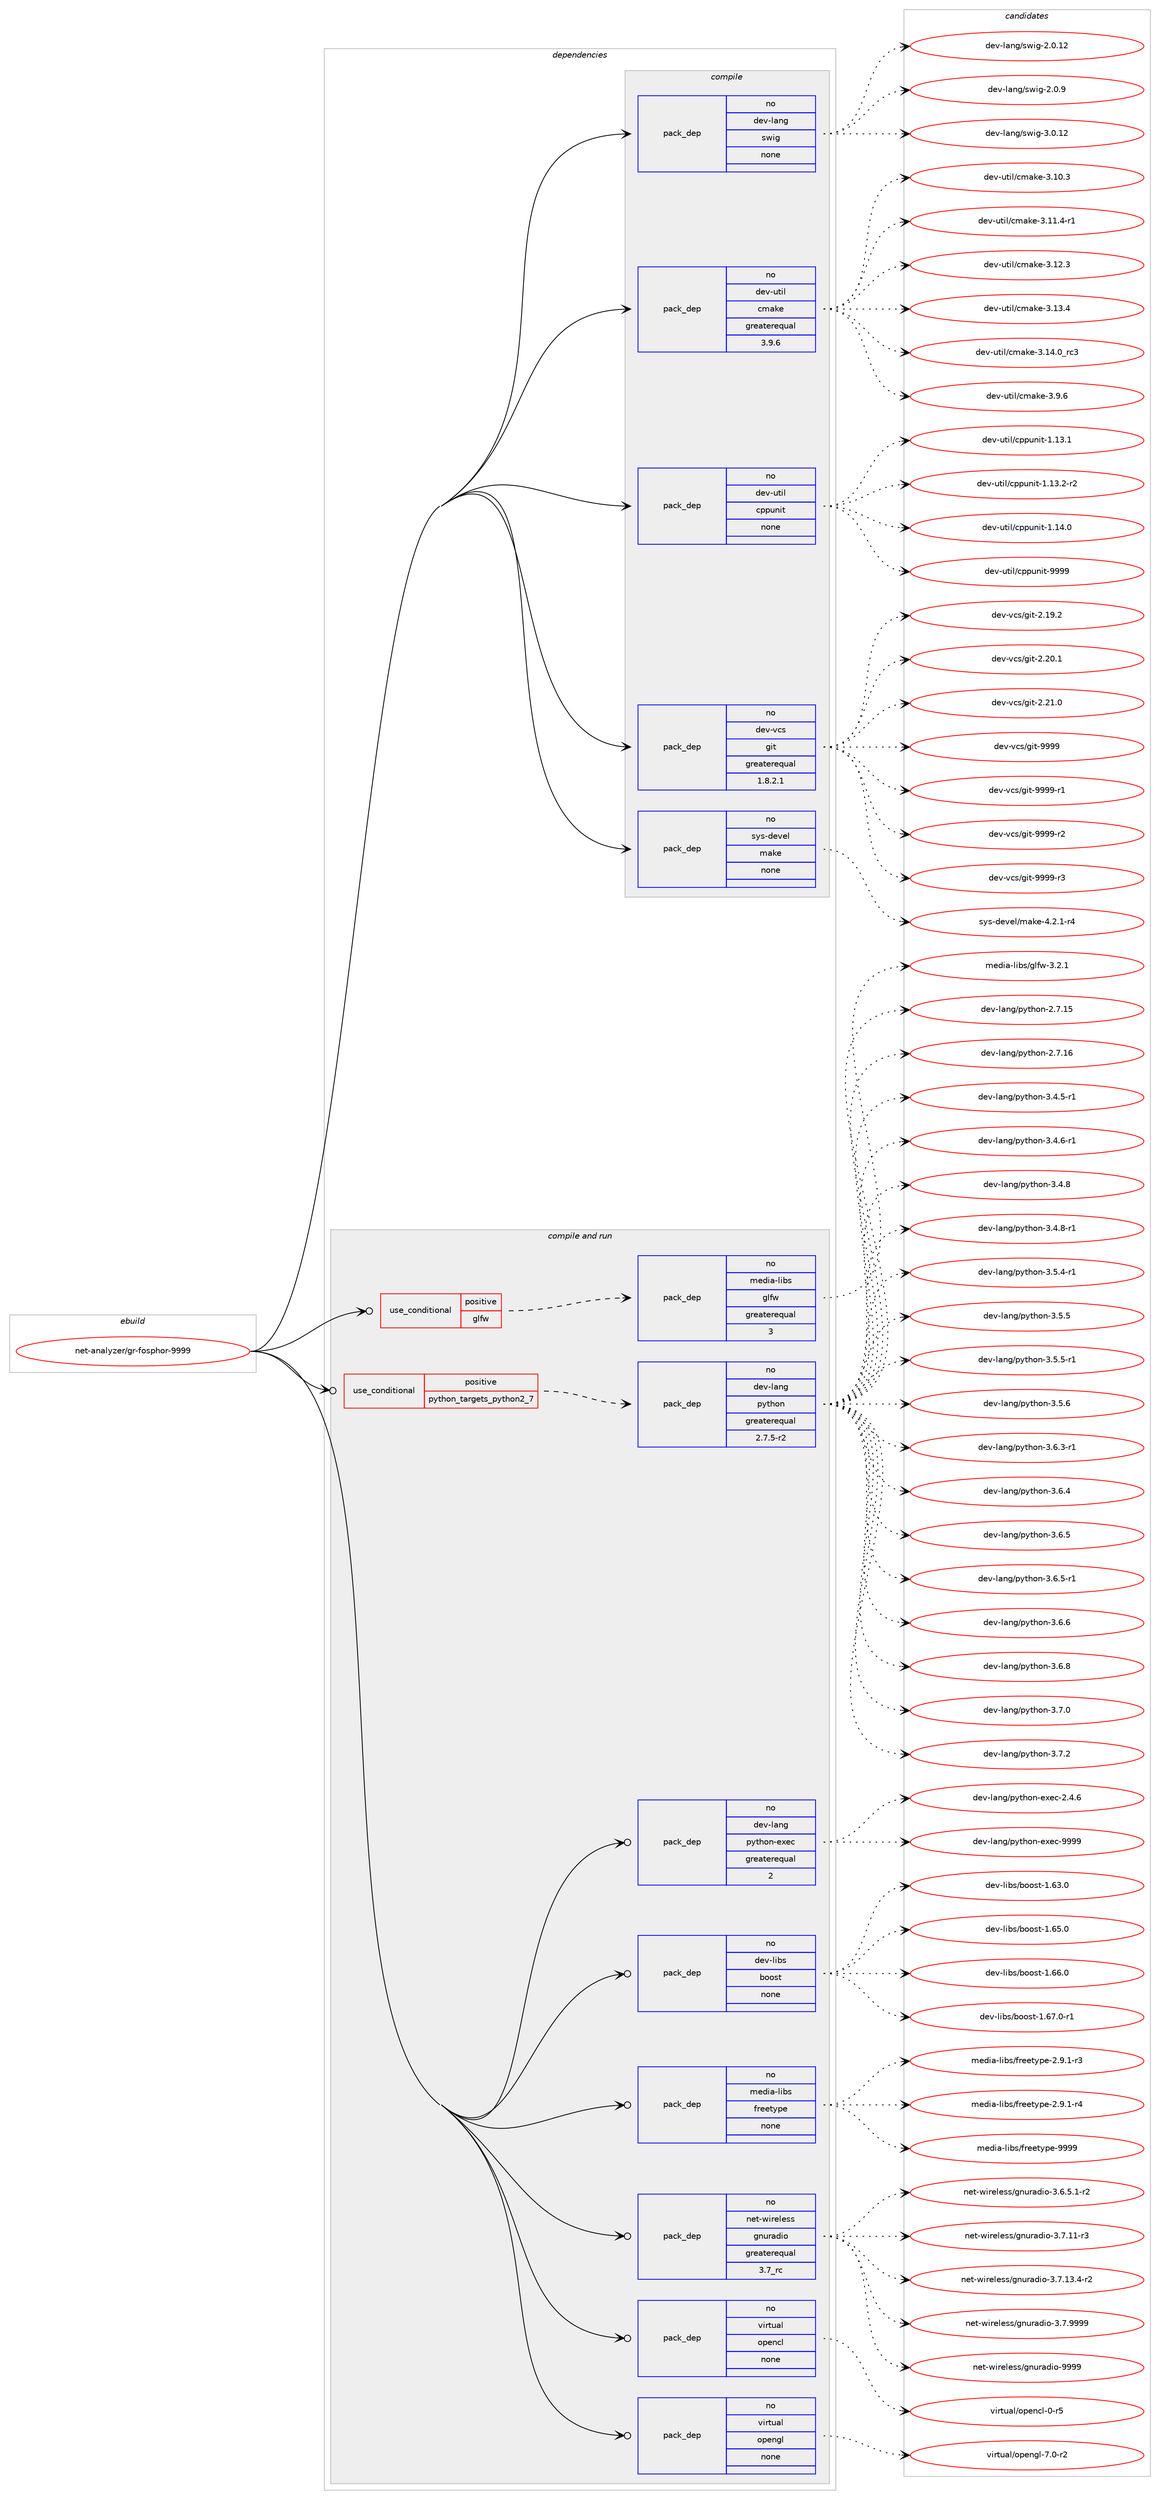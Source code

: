 digraph prolog {

# *************
# Graph options
# *************

newrank=true;
concentrate=true;
compound=true;
graph [rankdir=LR,fontname=Helvetica,fontsize=10,ranksep=1.5];#, ranksep=2.5, nodesep=0.2];
edge  [arrowhead=vee];
node  [fontname=Helvetica,fontsize=10];

# **********
# The ebuild
# **********

subgraph cluster_leftcol {
color=gray;
rank=same;
label=<<i>ebuild</i>>;
id [label="net-analyzer/gr-fosphor-9999", color=red, width=4, href="../net-analyzer/gr-fosphor-9999.svg"];
}

# ****************
# The dependencies
# ****************

subgraph cluster_midcol {
color=gray;
label=<<i>dependencies</i>>;
subgraph cluster_compile {
fillcolor="#eeeeee";
style=filled;
label=<<i>compile</i>>;
subgraph pack1174531 {
dependency1642812 [label=<<TABLE BORDER="0" CELLBORDER="1" CELLSPACING="0" CELLPADDING="4" WIDTH="220"><TR><TD ROWSPAN="6" CELLPADDING="30">pack_dep</TD></TR><TR><TD WIDTH="110">no</TD></TR><TR><TD>dev-lang</TD></TR><TR><TD>swig</TD></TR><TR><TD>none</TD></TR><TR><TD></TD></TR></TABLE>>, shape=none, color=blue];
}
id:e -> dependency1642812:w [weight=20,style="solid",arrowhead="vee"];
subgraph pack1174532 {
dependency1642813 [label=<<TABLE BORDER="0" CELLBORDER="1" CELLSPACING="0" CELLPADDING="4" WIDTH="220"><TR><TD ROWSPAN="6" CELLPADDING="30">pack_dep</TD></TR><TR><TD WIDTH="110">no</TD></TR><TR><TD>dev-util</TD></TR><TR><TD>cmake</TD></TR><TR><TD>greaterequal</TD></TR><TR><TD>3.9.6</TD></TR></TABLE>>, shape=none, color=blue];
}
id:e -> dependency1642813:w [weight=20,style="solid",arrowhead="vee"];
subgraph pack1174533 {
dependency1642814 [label=<<TABLE BORDER="0" CELLBORDER="1" CELLSPACING="0" CELLPADDING="4" WIDTH="220"><TR><TD ROWSPAN="6" CELLPADDING="30">pack_dep</TD></TR><TR><TD WIDTH="110">no</TD></TR><TR><TD>dev-util</TD></TR><TR><TD>cppunit</TD></TR><TR><TD>none</TD></TR><TR><TD></TD></TR></TABLE>>, shape=none, color=blue];
}
id:e -> dependency1642814:w [weight=20,style="solid",arrowhead="vee"];
subgraph pack1174534 {
dependency1642815 [label=<<TABLE BORDER="0" CELLBORDER="1" CELLSPACING="0" CELLPADDING="4" WIDTH="220"><TR><TD ROWSPAN="6" CELLPADDING="30">pack_dep</TD></TR><TR><TD WIDTH="110">no</TD></TR><TR><TD>dev-vcs</TD></TR><TR><TD>git</TD></TR><TR><TD>greaterequal</TD></TR><TR><TD>1.8.2.1</TD></TR></TABLE>>, shape=none, color=blue];
}
id:e -> dependency1642815:w [weight=20,style="solid",arrowhead="vee"];
subgraph pack1174535 {
dependency1642816 [label=<<TABLE BORDER="0" CELLBORDER="1" CELLSPACING="0" CELLPADDING="4" WIDTH="220"><TR><TD ROWSPAN="6" CELLPADDING="30">pack_dep</TD></TR><TR><TD WIDTH="110">no</TD></TR><TR><TD>sys-devel</TD></TR><TR><TD>make</TD></TR><TR><TD>none</TD></TR><TR><TD></TD></TR></TABLE>>, shape=none, color=blue];
}
id:e -> dependency1642816:w [weight=20,style="solid",arrowhead="vee"];
}
subgraph cluster_compileandrun {
fillcolor="#eeeeee";
style=filled;
label=<<i>compile and run</i>>;
subgraph cond441745 {
dependency1642817 [label=<<TABLE BORDER="0" CELLBORDER="1" CELLSPACING="0" CELLPADDING="4"><TR><TD ROWSPAN="3" CELLPADDING="10">use_conditional</TD></TR><TR><TD>positive</TD></TR><TR><TD>glfw</TD></TR></TABLE>>, shape=none, color=red];
subgraph pack1174536 {
dependency1642818 [label=<<TABLE BORDER="0" CELLBORDER="1" CELLSPACING="0" CELLPADDING="4" WIDTH="220"><TR><TD ROWSPAN="6" CELLPADDING="30">pack_dep</TD></TR><TR><TD WIDTH="110">no</TD></TR><TR><TD>media-libs</TD></TR><TR><TD>glfw</TD></TR><TR><TD>greaterequal</TD></TR><TR><TD>3</TD></TR></TABLE>>, shape=none, color=blue];
}
dependency1642817:e -> dependency1642818:w [weight=20,style="dashed",arrowhead="vee"];
}
id:e -> dependency1642817:w [weight=20,style="solid",arrowhead="odotvee"];
subgraph cond441746 {
dependency1642819 [label=<<TABLE BORDER="0" CELLBORDER="1" CELLSPACING="0" CELLPADDING="4"><TR><TD ROWSPAN="3" CELLPADDING="10">use_conditional</TD></TR><TR><TD>positive</TD></TR><TR><TD>python_targets_python2_7</TD></TR></TABLE>>, shape=none, color=red];
subgraph pack1174537 {
dependency1642820 [label=<<TABLE BORDER="0" CELLBORDER="1" CELLSPACING="0" CELLPADDING="4" WIDTH="220"><TR><TD ROWSPAN="6" CELLPADDING="30">pack_dep</TD></TR><TR><TD WIDTH="110">no</TD></TR><TR><TD>dev-lang</TD></TR><TR><TD>python</TD></TR><TR><TD>greaterequal</TD></TR><TR><TD>2.7.5-r2</TD></TR></TABLE>>, shape=none, color=blue];
}
dependency1642819:e -> dependency1642820:w [weight=20,style="dashed",arrowhead="vee"];
}
id:e -> dependency1642819:w [weight=20,style="solid",arrowhead="odotvee"];
subgraph pack1174538 {
dependency1642821 [label=<<TABLE BORDER="0" CELLBORDER="1" CELLSPACING="0" CELLPADDING="4" WIDTH="220"><TR><TD ROWSPAN="6" CELLPADDING="30">pack_dep</TD></TR><TR><TD WIDTH="110">no</TD></TR><TR><TD>dev-lang</TD></TR><TR><TD>python-exec</TD></TR><TR><TD>greaterequal</TD></TR><TR><TD>2</TD></TR></TABLE>>, shape=none, color=blue];
}
id:e -> dependency1642821:w [weight=20,style="solid",arrowhead="odotvee"];
subgraph pack1174539 {
dependency1642822 [label=<<TABLE BORDER="0" CELLBORDER="1" CELLSPACING="0" CELLPADDING="4" WIDTH="220"><TR><TD ROWSPAN="6" CELLPADDING="30">pack_dep</TD></TR><TR><TD WIDTH="110">no</TD></TR><TR><TD>dev-libs</TD></TR><TR><TD>boost</TD></TR><TR><TD>none</TD></TR><TR><TD></TD></TR></TABLE>>, shape=none, color=blue];
}
id:e -> dependency1642822:w [weight=20,style="solid",arrowhead="odotvee"];
subgraph pack1174540 {
dependency1642823 [label=<<TABLE BORDER="0" CELLBORDER="1" CELLSPACING="0" CELLPADDING="4" WIDTH="220"><TR><TD ROWSPAN="6" CELLPADDING="30">pack_dep</TD></TR><TR><TD WIDTH="110">no</TD></TR><TR><TD>media-libs</TD></TR><TR><TD>freetype</TD></TR><TR><TD>none</TD></TR><TR><TD></TD></TR></TABLE>>, shape=none, color=blue];
}
id:e -> dependency1642823:w [weight=20,style="solid",arrowhead="odotvee"];
subgraph pack1174541 {
dependency1642824 [label=<<TABLE BORDER="0" CELLBORDER="1" CELLSPACING="0" CELLPADDING="4" WIDTH="220"><TR><TD ROWSPAN="6" CELLPADDING="30">pack_dep</TD></TR><TR><TD WIDTH="110">no</TD></TR><TR><TD>net-wireless</TD></TR><TR><TD>gnuradio</TD></TR><TR><TD>greaterequal</TD></TR><TR><TD>3.7_rc</TD></TR></TABLE>>, shape=none, color=blue];
}
id:e -> dependency1642824:w [weight=20,style="solid",arrowhead="odotvee"];
subgraph pack1174542 {
dependency1642825 [label=<<TABLE BORDER="0" CELLBORDER="1" CELLSPACING="0" CELLPADDING="4" WIDTH="220"><TR><TD ROWSPAN="6" CELLPADDING="30">pack_dep</TD></TR><TR><TD WIDTH="110">no</TD></TR><TR><TD>virtual</TD></TR><TR><TD>opencl</TD></TR><TR><TD>none</TD></TR><TR><TD></TD></TR></TABLE>>, shape=none, color=blue];
}
id:e -> dependency1642825:w [weight=20,style="solid",arrowhead="odotvee"];
subgraph pack1174543 {
dependency1642826 [label=<<TABLE BORDER="0" CELLBORDER="1" CELLSPACING="0" CELLPADDING="4" WIDTH="220"><TR><TD ROWSPAN="6" CELLPADDING="30">pack_dep</TD></TR><TR><TD WIDTH="110">no</TD></TR><TR><TD>virtual</TD></TR><TR><TD>opengl</TD></TR><TR><TD>none</TD></TR><TR><TD></TD></TR></TABLE>>, shape=none, color=blue];
}
id:e -> dependency1642826:w [weight=20,style="solid",arrowhead="odotvee"];
}
subgraph cluster_run {
fillcolor="#eeeeee";
style=filled;
label=<<i>run</i>>;
}
}

# **************
# The candidates
# **************

subgraph cluster_choices {
rank=same;
color=gray;
label=<<i>candidates</i>>;

subgraph choice1174531 {
color=black;
nodesep=1;
choice10010111845108971101034711511910510345504648464950 [label="dev-lang/swig-2.0.12", color=red, width=4,href="../dev-lang/swig-2.0.12.svg"];
choice100101118451089711010347115119105103455046484657 [label="dev-lang/swig-2.0.9", color=red, width=4,href="../dev-lang/swig-2.0.9.svg"];
choice10010111845108971101034711511910510345514648464950 [label="dev-lang/swig-3.0.12", color=red, width=4,href="../dev-lang/swig-3.0.12.svg"];
dependency1642812:e -> choice10010111845108971101034711511910510345504648464950:w [style=dotted,weight="100"];
dependency1642812:e -> choice100101118451089711010347115119105103455046484657:w [style=dotted,weight="100"];
dependency1642812:e -> choice10010111845108971101034711511910510345514648464950:w [style=dotted,weight="100"];
}
subgraph choice1174532 {
color=black;
nodesep=1;
choice1001011184511711610510847991099710710145514649484651 [label="dev-util/cmake-3.10.3", color=red, width=4,href="../dev-util/cmake-3.10.3.svg"];
choice10010111845117116105108479910997107101455146494946524511449 [label="dev-util/cmake-3.11.4-r1", color=red, width=4,href="../dev-util/cmake-3.11.4-r1.svg"];
choice1001011184511711610510847991099710710145514649504651 [label="dev-util/cmake-3.12.3", color=red, width=4,href="../dev-util/cmake-3.12.3.svg"];
choice1001011184511711610510847991099710710145514649514652 [label="dev-util/cmake-3.13.4", color=red, width=4,href="../dev-util/cmake-3.13.4.svg"];
choice1001011184511711610510847991099710710145514649524648951149951 [label="dev-util/cmake-3.14.0_rc3", color=red, width=4,href="../dev-util/cmake-3.14.0_rc3.svg"];
choice10010111845117116105108479910997107101455146574654 [label="dev-util/cmake-3.9.6", color=red, width=4,href="../dev-util/cmake-3.9.6.svg"];
dependency1642813:e -> choice1001011184511711610510847991099710710145514649484651:w [style=dotted,weight="100"];
dependency1642813:e -> choice10010111845117116105108479910997107101455146494946524511449:w [style=dotted,weight="100"];
dependency1642813:e -> choice1001011184511711610510847991099710710145514649504651:w [style=dotted,weight="100"];
dependency1642813:e -> choice1001011184511711610510847991099710710145514649514652:w [style=dotted,weight="100"];
dependency1642813:e -> choice1001011184511711610510847991099710710145514649524648951149951:w [style=dotted,weight="100"];
dependency1642813:e -> choice10010111845117116105108479910997107101455146574654:w [style=dotted,weight="100"];
}
subgraph choice1174533 {
color=black;
nodesep=1;
choice10010111845117116105108479911211211711010511645494649514649 [label="dev-util/cppunit-1.13.1", color=red, width=4,href="../dev-util/cppunit-1.13.1.svg"];
choice100101118451171161051084799112112117110105116454946495146504511450 [label="dev-util/cppunit-1.13.2-r2", color=red, width=4,href="../dev-util/cppunit-1.13.2-r2.svg"];
choice10010111845117116105108479911211211711010511645494649524648 [label="dev-util/cppunit-1.14.0", color=red, width=4,href="../dev-util/cppunit-1.14.0.svg"];
choice1001011184511711610510847991121121171101051164557575757 [label="dev-util/cppunit-9999", color=red, width=4,href="../dev-util/cppunit-9999.svg"];
dependency1642814:e -> choice10010111845117116105108479911211211711010511645494649514649:w [style=dotted,weight="100"];
dependency1642814:e -> choice100101118451171161051084799112112117110105116454946495146504511450:w [style=dotted,weight="100"];
dependency1642814:e -> choice10010111845117116105108479911211211711010511645494649524648:w [style=dotted,weight="100"];
dependency1642814:e -> choice1001011184511711610510847991121121171101051164557575757:w [style=dotted,weight="100"];
}
subgraph choice1174534 {
color=black;
nodesep=1;
choice10010111845118991154710310511645504649574650 [label="dev-vcs/git-2.19.2", color=red, width=4,href="../dev-vcs/git-2.19.2.svg"];
choice10010111845118991154710310511645504650484649 [label="dev-vcs/git-2.20.1", color=red, width=4,href="../dev-vcs/git-2.20.1.svg"];
choice10010111845118991154710310511645504650494648 [label="dev-vcs/git-2.21.0", color=red, width=4,href="../dev-vcs/git-2.21.0.svg"];
choice1001011184511899115471031051164557575757 [label="dev-vcs/git-9999", color=red, width=4,href="../dev-vcs/git-9999.svg"];
choice10010111845118991154710310511645575757574511449 [label="dev-vcs/git-9999-r1", color=red, width=4,href="../dev-vcs/git-9999-r1.svg"];
choice10010111845118991154710310511645575757574511450 [label="dev-vcs/git-9999-r2", color=red, width=4,href="../dev-vcs/git-9999-r2.svg"];
choice10010111845118991154710310511645575757574511451 [label="dev-vcs/git-9999-r3", color=red, width=4,href="../dev-vcs/git-9999-r3.svg"];
dependency1642815:e -> choice10010111845118991154710310511645504649574650:w [style=dotted,weight="100"];
dependency1642815:e -> choice10010111845118991154710310511645504650484649:w [style=dotted,weight="100"];
dependency1642815:e -> choice10010111845118991154710310511645504650494648:w [style=dotted,weight="100"];
dependency1642815:e -> choice1001011184511899115471031051164557575757:w [style=dotted,weight="100"];
dependency1642815:e -> choice10010111845118991154710310511645575757574511449:w [style=dotted,weight="100"];
dependency1642815:e -> choice10010111845118991154710310511645575757574511450:w [style=dotted,weight="100"];
dependency1642815:e -> choice10010111845118991154710310511645575757574511451:w [style=dotted,weight="100"];
}
subgraph choice1174535 {
color=black;
nodesep=1;
choice1151211154510010111810110847109971071014552465046494511452 [label="sys-devel/make-4.2.1-r4", color=red, width=4,href="../sys-devel/make-4.2.1-r4.svg"];
dependency1642816:e -> choice1151211154510010111810110847109971071014552465046494511452:w [style=dotted,weight="100"];
}
subgraph choice1174536 {
color=black;
nodesep=1;
choice10910110010597451081059811547103108102119455146504649 [label="media-libs/glfw-3.2.1", color=red, width=4,href="../media-libs/glfw-3.2.1.svg"];
dependency1642818:e -> choice10910110010597451081059811547103108102119455146504649:w [style=dotted,weight="100"];
}
subgraph choice1174537 {
color=black;
nodesep=1;
choice10010111845108971101034711212111610411111045504655464953 [label="dev-lang/python-2.7.15", color=red, width=4,href="../dev-lang/python-2.7.15.svg"];
choice10010111845108971101034711212111610411111045504655464954 [label="dev-lang/python-2.7.16", color=red, width=4,href="../dev-lang/python-2.7.16.svg"];
choice1001011184510897110103471121211161041111104551465246534511449 [label="dev-lang/python-3.4.5-r1", color=red, width=4,href="../dev-lang/python-3.4.5-r1.svg"];
choice1001011184510897110103471121211161041111104551465246544511449 [label="dev-lang/python-3.4.6-r1", color=red, width=4,href="../dev-lang/python-3.4.6-r1.svg"];
choice100101118451089711010347112121116104111110455146524656 [label="dev-lang/python-3.4.8", color=red, width=4,href="../dev-lang/python-3.4.8.svg"];
choice1001011184510897110103471121211161041111104551465246564511449 [label="dev-lang/python-3.4.8-r1", color=red, width=4,href="../dev-lang/python-3.4.8-r1.svg"];
choice1001011184510897110103471121211161041111104551465346524511449 [label="dev-lang/python-3.5.4-r1", color=red, width=4,href="../dev-lang/python-3.5.4-r1.svg"];
choice100101118451089711010347112121116104111110455146534653 [label="dev-lang/python-3.5.5", color=red, width=4,href="../dev-lang/python-3.5.5.svg"];
choice1001011184510897110103471121211161041111104551465346534511449 [label="dev-lang/python-3.5.5-r1", color=red, width=4,href="../dev-lang/python-3.5.5-r1.svg"];
choice100101118451089711010347112121116104111110455146534654 [label="dev-lang/python-3.5.6", color=red, width=4,href="../dev-lang/python-3.5.6.svg"];
choice1001011184510897110103471121211161041111104551465446514511449 [label="dev-lang/python-3.6.3-r1", color=red, width=4,href="../dev-lang/python-3.6.3-r1.svg"];
choice100101118451089711010347112121116104111110455146544652 [label="dev-lang/python-3.6.4", color=red, width=4,href="../dev-lang/python-3.6.4.svg"];
choice100101118451089711010347112121116104111110455146544653 [label="dev-lang/python-3.6.5", color=red, width=4,href="../dev-lang/python-3.6.5.svg"];
choice1001011184510897110103471121211161041111104551465446534511449 [label="dev-lang/python-3.6.5-r1", color=red, width=4,href="../dev-lang/python-3.6.5-r1.svg"];
choice100101118451089711010347112121116104111110455146544654 [label="dev-lang/python-3.6.6", color=red, width=4,href="../dev-lang/python-3.6.6.svg"];
choice100101118451089711010347112121116104111110455146544656 [label="dev-lang/python-3.6.8", color=red, width=4,href="../dev-lang/python-3.6.8.svg"];
choice100101118451089711010347112121116104111110455146554648 [label="dev-lang/python-3.7.0", color=red, width=4,href="../dev-lang/python-3.7.0.svg"];
choice100101118451089711010347112121116104111110455146554650 [label="dev-lang/python-3.7.2", color=red, width=4,href="../dev-lang/python-3.7.2.svg"];
dependency1642820:e -> choice10010111845108971101034711212111610411111045504655464953:w [style=dotted,weight="100"];
dependency1642820:e -> choice10010111845108971101034711212111610411111045504655464954:w [style=dotted,weight="100"];
dependency1642820:e -> choice1001011184510897110103471121211161041111104551465246534511449:w [style=dotted,weight="100"];
dependency1642820:e -> choice1001011184510897110103471121211161041111104551465246544511449:w [style=dotted,weight="100"];
dependency1642820:e -> choice100101118451089711010347112121116104111110455146524656:w [style=dotted,weight="100"];
dependency1642820:e -> choice1001011184510897110103471121211161041111104551465246564511449:w [style=dotted,weight="100"];
dependency1642820:e -> choice1001011184510897110103471121211161041111104551465346524511449:w [style=dotted,weight="100"];
dependency1642820:e -> choice100101118451089711010347112121116104111110455146534653:w [style=dotted,weight="100"];
dependency1642820:e -> choice1001011184510897110103471121211161041111104551465346534511449:w [style=dotted,weight="100"];
dependency1642820:e -> choice100101118451089711010347112121116104111110455146534654:w [style=dotted,weight="100"];
dependency1642820:e -> choice1001011184510897110103471121211161041111104551465446514511449:w [style=dotted,weight="100"];
dependency1642820:e -> choice100101118451089711010347112121116104111110455146544652:w [style=dotted,weight="100"];
dependency1642820:e -> choice100101118451089711010347112121116104111110455146544653:w [style=dotted,weight="100"];
dependency1642820:e -> choice1001011184510897110103471121211161041111104551465446534511449:w [style=dotted,weight="100"];
dependency1642820:e -> choice100101118451089711010347112121116104111110455146544654:w [style=dotted,weight="100"];
dependency1642820:e -> choice100101118451089711010347112121116104111110455146544656:w [style=dotted,weight="100"];
dependency1642820:e -> choice100101118451089711010347112121116104111110455146554648:w [style=dotted,weight="100"];
dependency1642820:e -> choice100101118451089711010347112121116104111110455146554650:w [style=dotted,weight="100"];
}
subgraph choice1174538 {
color=black;
nodesep=1;
choice1001011184510897110103471121211161041111104510112010199455046524654 [label="dev-lang/python-exec-2.4.6", color=red, width=4,href="../dev-lang/python-exec-2.4.6.svg"];
choice10010111845108971101034711212111610411111045101120101994557575757 [label="dev-lang/python-exec-9999", color=red, width=4,href="../dev-lang/python-exec-9999.svg"];
dependency1642821:e -> choice1001011184510897110103471121211161041111104510112010199455046524654:w [style=dotted,weight="100"];
dependency1642821:e -> choice10010111845108971101034711212111610411111045101120101994557575757:w [style=dotted,weight="100"];
}
subgraph choice1174539 {
color=black;
nodesep=1;
choice1001011184510810598115479811111111511645494654514648 [label="dev-libs/boost-1.63.0", color=red, width=4,href="../dev-libs/boost-1.63.0.svg"];
choice1001011184510810598115479811111111511645494654534648 [label="dev-libs/boost-1.65.0", color=red, width=4,href="../dev-libs/boost-1.65.0.svg"];
choice1001011184510810598115479811111111511645494654544648 [label="dev-libs/boost-1.66.0", color=red, width=4,href="../dev-libs/boost-1.66.0.svg"];
choice10010111845108105981154798111111115116454946545546484511449 [label="dev-libs/boost-1.67.0-r1", color=red, width=4,href="../dev-libs/boost-1.67.0-r1.svg"];
dependency1642822:e -> choice1001011184510810598115479811111111511645494654514648:w [style=dotted,weight="100"];
dependency1642822:e -> choice1001011184510810598115479811111111511645494654534648:w [style=dotted,weight="100"];
dependency1642822:e -> choice1001011184510810598115479811111111511645494654544648:w [style=dotted,weight="100"];
dependency1642822:e -> choice10010111845108105981154798111111115116454946545546484511449:w [style=dotted,weight="100"];
}
subgraph choice1174540 {
color=black;
nodesep=1;
choice109101100105974510810598115471021141011011161211121014550465746494511451 [label="media-libs/freetype-2.9.1-r3", color=red, width=4,href="../media-libs/freetype-2.9.1-r3.svg"];
choice109101100105974510810598115471021141011011161211121014550465746494511452 [label="media-libs/freetype-2.9.1-r4", color=red, width=4,href="../media-libs/freetype-2.9.1-r4.svg"];
choice109101100105974510810598115471021141011011161211121014557575757 [label="media-libs/freetype-9999", color=red, width=4,href="../media-libs/freetype-9999.svg"];
dependency1642823:e -> choice109101100105974510810598115471021141011011161211121014550465746494511451:w [style=dotted,weight="100"];
dependency1642823:e -> choice109101100105974510810598115471021141011011161211121014550465746494511452:w [style=dotted,weight="100"];
dependency1642823:e -> choice109101100105974510810598115471021141011011161211121014557575757:w [style=dotted,weight="100"];
}
subgraph choice1174541 {
color=black;
nodesep=1;
choice11010111645119105114101108101115115471031101171149710010511145514654465346494511450 [label="net-wireless/gnuradio-3.6.5.1-r2", color=red, width=4,href="../net-wireless/gnuradio-3.6.5.1-r2.svg"];
choice110101116451191051141011081011151154710311011711497100105111455146554649494511451 [label="net-wireless/gnuradio-3.7.11-r3", color=red, width=4,href="../net-wireless/gnuradio-3.7.11-r3.svg"];
choice1101011164511910511410110810111511547103110117114971001051114551465546495146524511450 [label="net-wireless/gnuradio-3.7.13.4-r2", color=red, width=4,href="../net-wireless/gnuradio-3.7.13.4-r2.svg"];
choice110101116451191051141011081011151154710311011711497100105111455146554657575757 [label="net-wireless/gnuradio-3.7.9999", color=red, width=4,href="../net-wireless/gnuradio-3.7.9999.svg"];
choice1101011164511910511410110810111511547103110117114971001051114557575757 [label="net-wireless/gnuradio-9999", color=red, width=4,href="../net-wireless/gnuradio-9999.svg"];
dependency1642824:e -> choice11010111645119105114101108101115115471031101171149710010511145514654465346494511450:w [style=dotted,weight="100"];
dependency1642824:e -> choice110101116451191051141011081011151154710311011711497100105111455146554649494511451:w [style=dotted,weight="100"];
dependency1642824:e -> choice1101011164511910511410110810111511547103110117114971001051114551465546495146524511450:w [style=dotted,weight="100"];
dependency1642824:e -> choice110101116451191051141011081011151154710311011711497100105111455146554657575757:w [style=dotted,weight="100"];
dependency1642824:e -> choice1101011164511910511410110810111511547103110117114971001051114557575757:w [style=dotted,weight="100"];
}
subgraph choice1174542 {
color=black;
nodesep=1;
choice11810511411611797108471111121011109910845484511453 [label="virtual/opencl-0-r5", color=red, width=4,href="../virtual/opencl-0-r5.svg"];
dependency1642825:e -> choice11810511411611797108471111121011109910845484511453:w [style=dotted,weight="100"];
}
subgraph choice1174543 {
color=black;
nodesep=1;
choice1181051141161179710847111112101110103108455546484511450 [label="virtual/opengl-7.0-r2", color=red, width=4,href="../virtual/opengl-7.0-r2.svg"];
dependency1642826:e -> choice1181051141161179710847111112101110103108455546484511450:w [style=dotted,weight="100"];
}
}

}
